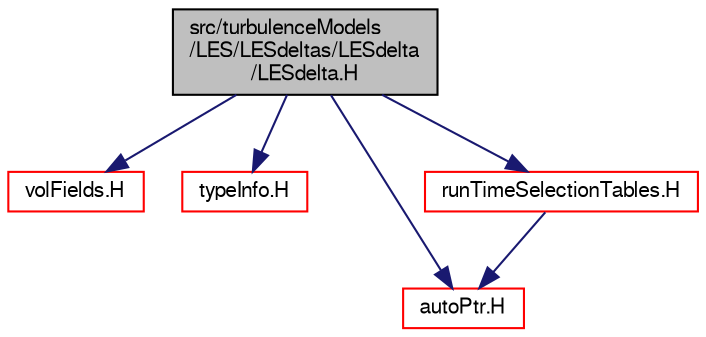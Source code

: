 digraph "src/turbulenceModels/LES/LESdeltas/LESdelta/LESdelta.H"
{
  bgcolor="transparent";
  edge [fontname="FreeSans",fontsize="10",labelfontname="FreeSans",labelfontsize="10"];
  node [fontname="FreeSans",fontsize="10",shape=record];
  Node0 [label="src/turbulenceModels\l/LES/LESdeltas/LESdelta\l/LESdelta.H",height=0.2,width=0.4,color="black", fillcolor="grey75", style="filled", fontcolor="black"];
  Node0 -> Node1 [color="midnightblue",fontsize="10",style="solid",fontname="FreeSans"];
  Node1 [label="volFields.H",height=0.2,width=0.4,color="red",URL="$a02750.html"];
  Node0 -> Node21 [color="midnightblue",fontsize="10",style="solid",fontname="FreeSans"];
  Node21 [label="typeInfo.H",height=0.2,width=0.4,color="red",URL="$a09341.html"];
  Node0 -> Node50 [color="midnightblue",fontsize="10",style="solid",fontname="FreeSans"];
  Node50 [label="autoPtr.H",height=0.2,width=0.4,color="red",URL="$a11078.html"];
  Node0 -> Node189 [color="midnightblue",fontsize="10",style="solid",fontname="FreeSans"];
  Node189 [label="runTimeSelectionTables.H",height=0.2,width=0.4,color="red",URL="$a09266.html",tooltip="Macros to ease declaration of run-time selection tables. "];
  Node189 -> Node50 [color="midnightblue",fontsize="10",style="solid",fontname="FreeSans"];
}
